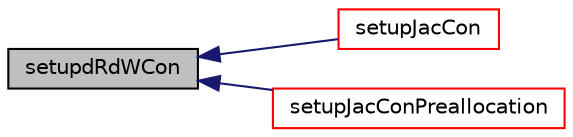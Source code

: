 digraph "setupdRdWCon"
{
  bgcolor="transparent";
  edge [fontname="Helvetica",fontsize="10",labelfontname="Helvetica",labelfontsize="10"];
  node [fontname="Helvetica",fontsize="10",shape=record];
  rankdir="LR";
  Node88 [label="setupdRdWCon",height=0.2,width=0.4,color="black", fillcolor="grey75", style="filled", fontcolor="black"];
  Node88 -> Node89 [dir="back",color="midnightblue",fontsize="10",style="solid",fontname="Helvetica"];
  Node89 [label="setupJacCon",height=0.2,width=0.4,color="red",URL="$classFoam_1_1DAJacCondRdW.html#a38665183153112bc58257039d500089c",tooltip="assign 1 to all non-zero elements for the Jacobian connecitivyt matrix "];
  Node88 -> Node91 [dir="back",color="midnightblue",fontsize="10",style="solid",fontname="Helvetica"];
  Node91 [label="setupJacConPreallocation",height=0.2,width=0.4,color="red",URL="$classFoam_1_1DAJacCondRdW.html#aa1acfb155a911dda3ecf669f7606d48f",tooltip="calculate the "];
}
